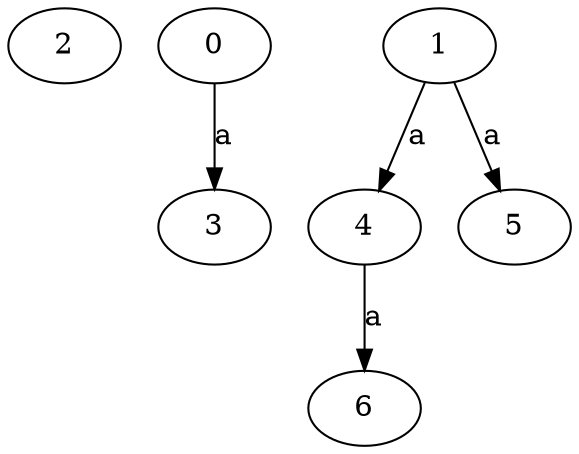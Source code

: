 strict digraph  {
2;
3;
0;
1;
4;
5;
6;
0 -> 3  [label=a];
1 -> 4  [label=a];
1 -> 5  [label=a];
4 -> 6  [label=a];
}
